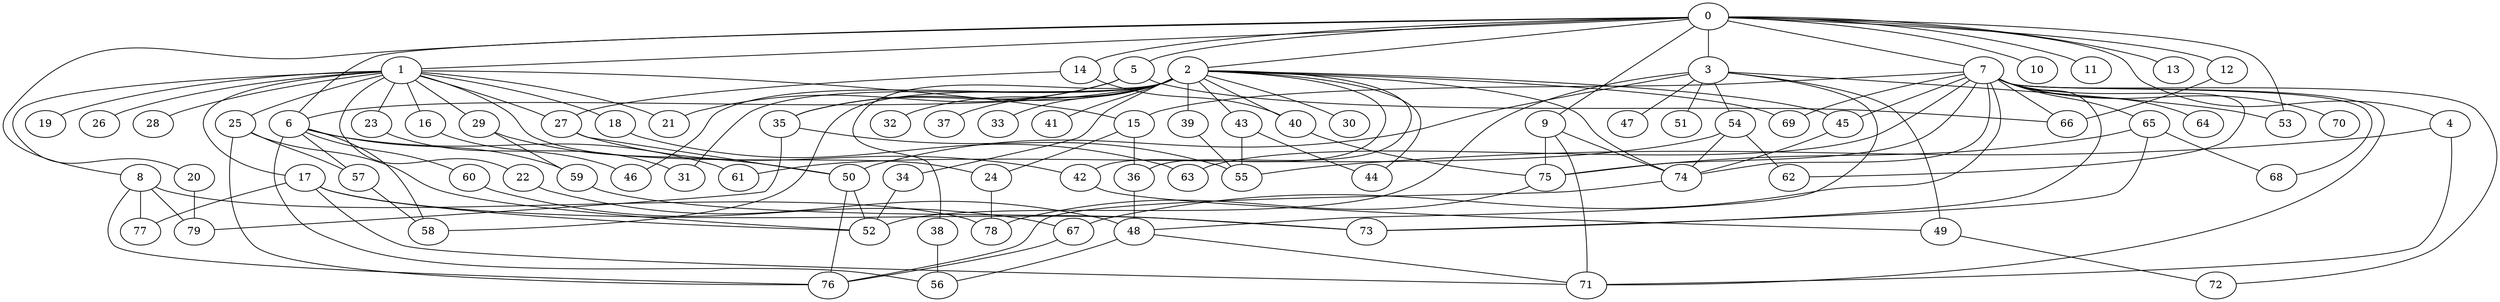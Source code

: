 
graph graphname {
    0 -- 1
0 -- 2
0 -- 3
0 -- 4
0 -- 5
0 -- 6
0 -- 7
0 -- 8
0 -- 9
0 -- 10
0 -- 11
0 -- 12
0 -- 13
0 -- 14
0 -- 53
1 -- 15
1 -- 16
1 -- 17
1 -- 18
1 -- 19
1 -- 20
1 -- 21
1 -- 22
1 -- 23
1 -- 24
1 -- 25
1 -- 26
1 -- 27
1 -- 28
1 -- 29
2 -- 32
2 -- 34
2 -- 35
2 -- 36
2 -- 37
2 -- 38
2 -- 33
2 -- 40
2 -- 41
2 -- 42
2 -- 39
2 -- 44
2 -- 45
2 -- 46
2 -- 43
2 -- 30
2 -- 31
2 -- 74
2 -- 6
2 -- 69
2 -- 58
3 -- 47
3 -- 48
3 -- 49
3 -- 50
3 -- 51
3 -- 52
3 -- 53
3 -- 54
4 -- 55
4 -- 71
5 -- 66
5 -- 35
5 -- 21
6 -- 56
6 -- 57
6 -- 58
6 -- 59
6 -- 60
6 -- 61
7 -- 64
7 -- 66
7 -- 67
7 -- 68
7 -- 69
7 -- 70
7 -- 65
7 -- 72
7 -- 73
7 -- 74
7 -- 71
7 -- 75
7 -- 62
7 -- 63
7 -- 45
7 -- 15
8 -- 76
8 -- 77
8 -- 78
8 -- 79
9 -- 74
9 -- 75
9 -- 71
12 -- 66
14 -- 27
14 -- 40
15 -- 24
15 -- 36
16 -- 31
17 -- 77
17 -- 73
17 -- 71
17 -- 52
18 -- 63
20 -- 79
22 -- 48
23 -- 46
24 -- 78
25 -- 76
25 -- 57
25 -- 52
27 -- 42
27 -- 50
29 -- 50
29 -- 59
34 -- 52
35 -- 55
35 -- 79
36 -- 48
38 -- 56
39 -- 55
40 -- 75
42 -- 49
43 -- 55
43 -- 44
45 -- 74
48 -- 56
48 -- 71
49 -- 72
50 -- 76
50 -- 52
54 -- 74
54 -- 62
54 -- 61
57 -- 58
59 -- 73
60 -- 67
65 -- 73
65 -- 68
65 -- 75
67 -- 76
74 -- 76
75 -- 78

}

